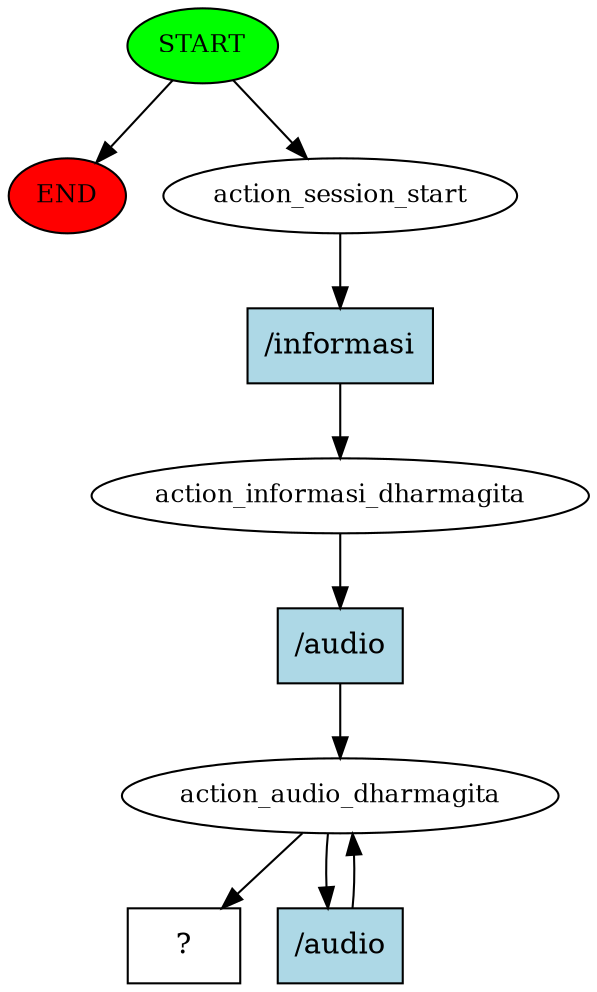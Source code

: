 digraph  {
0 [class="start active", fillcolor=green, fontsize=12, label=START, style=filled];
"-1" [class=end, fillcolor=red, fontsize=12, label=END, style=filled];
1 [class=active, fontsize=12, label=action_session_start];
2 [class=active, fontsize=12, label=action_informasi_dharmagita];
3 [class=active, fontsize=12, label=action_audio_dharmagita];
6 [class="intent dashed active", label="  ?  ", shape=rect];
7 [class="intent active", fillcolor=lightblue, label="/informasi", shape=rect, style=filled];
8 [class="intent active", fillcolor=lightblue, label="/audio", shape=rect, style=filled];
9 [class="intent active", fillcolor=lightblue, label="/audio", shape=rect, style=filled];
0 -> "-1"  [class="", key=NONE, label=""];
0 -> 1  [class=active, key=NONE, label=""];
1 -> 7  [class=active, key=0];
2 -> 8  [class=active, key=0];
3 -> 6  [class=active, key=NONE, label=""];
3 -> 9  [class=active, key=0];
7 -> 2  [class=active, key=0];
8 -> 3  [class=active, key=0];
9 -> 3  [class=active, key=0];
}
